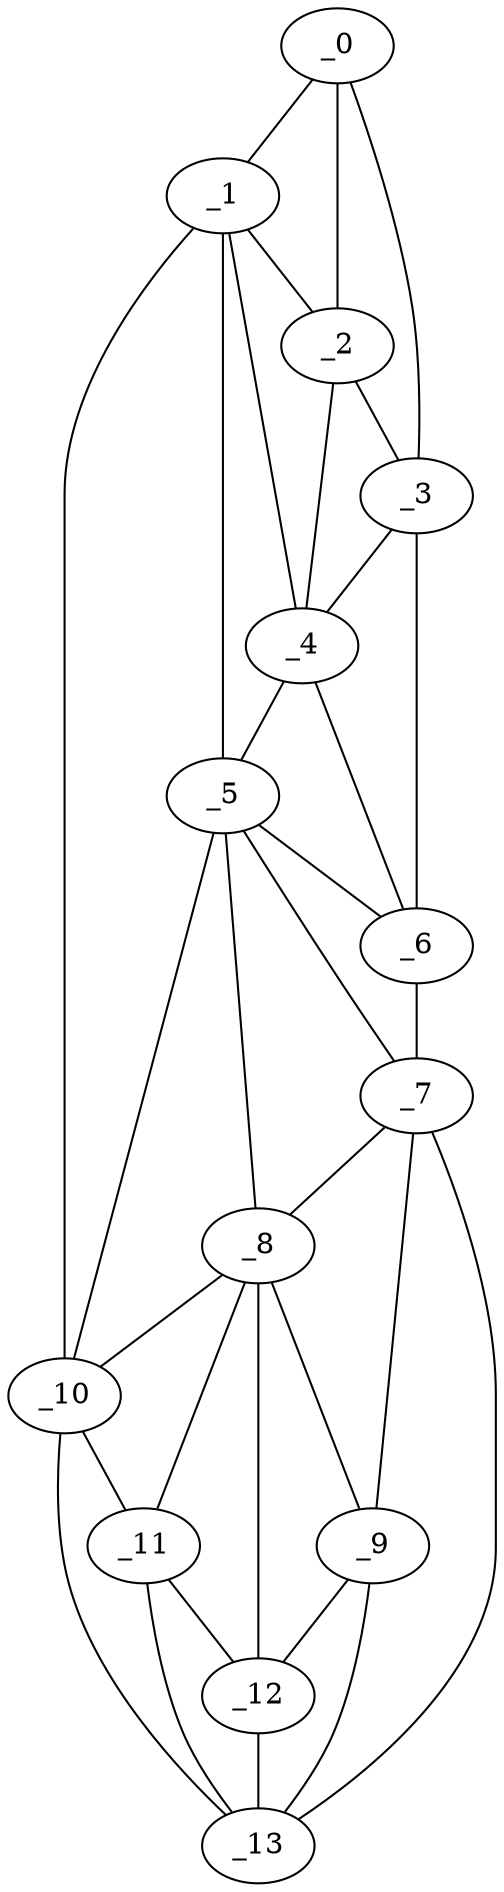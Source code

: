 graph "obj11__350.gxl" {
	_0	 [x=1,
		y=45];
	_1	 [x=1,
		y=127];
	_0 -- _1	 [valence=1];
	_2	 [x=19,
		y=43];
	_0 -- _2	 [valence=2];
	_3	 [x=31,
		y=30];
	_0 -- _3	 [valence=1];
	_1 -- _2	 [valence=1];
	_4	 [x=37,
		y=46];
	_1 -- _4	 [valence=1];
	_5	 [x=53,
		y=49];
	_1 -- _5	 [valence=2];
	_10	 [x=99,
		y=82];
	_1 -- _10	 [valence=1];
	_2 -- _3	 [valence=1];
	_2 -- _4	 [valence=2];
	_3 -- _4	 [valence=2];
	_6	 [x=63,
		y=27];
	_3 -- _6	 [valence=1];
	_4 -- _5	 [valence=2];
	_4 -- _6	 [valence=2];
	_5 -- _6	 [valence=2];
	_7	 [x=78,
		y=28];
	_5 -- _7	 [valence=2];
	_8	 [x=96,
		y=40];
	_5 -- _8	 [valence=2];
	_5 -- _10	 [valence=2];
	_6 -- _7	 [valence=1];
	_7 -- _8	 [valence=2];
	_9	 [x=97,
		y=35];
	_7 -- _9	 [valence=2];
	_13	 [x=126,
		y=43];
	_7 -- _13	 [valence=1];
	_8 -- _9	 [valence=2];
	_8 -- _10	 [valence=2];
	_11	 [x=107,
		y=66];
	_8 -- _11	 [valence=2];
	_12	 [x=109,
		y=42];
	_8 -- _12	 [valence=2];
	_9 -- _12	 [valence=2];
	_9 -- _13	 [valence=2];
	_10 -- _11	 [valence=2];
	_10 -- _13	 [valence=1];
	_11 -- _12	 [valence=2];
	_11 -- _13	 [valence=2];
	_12 -- _13	 [valence=2];
}
